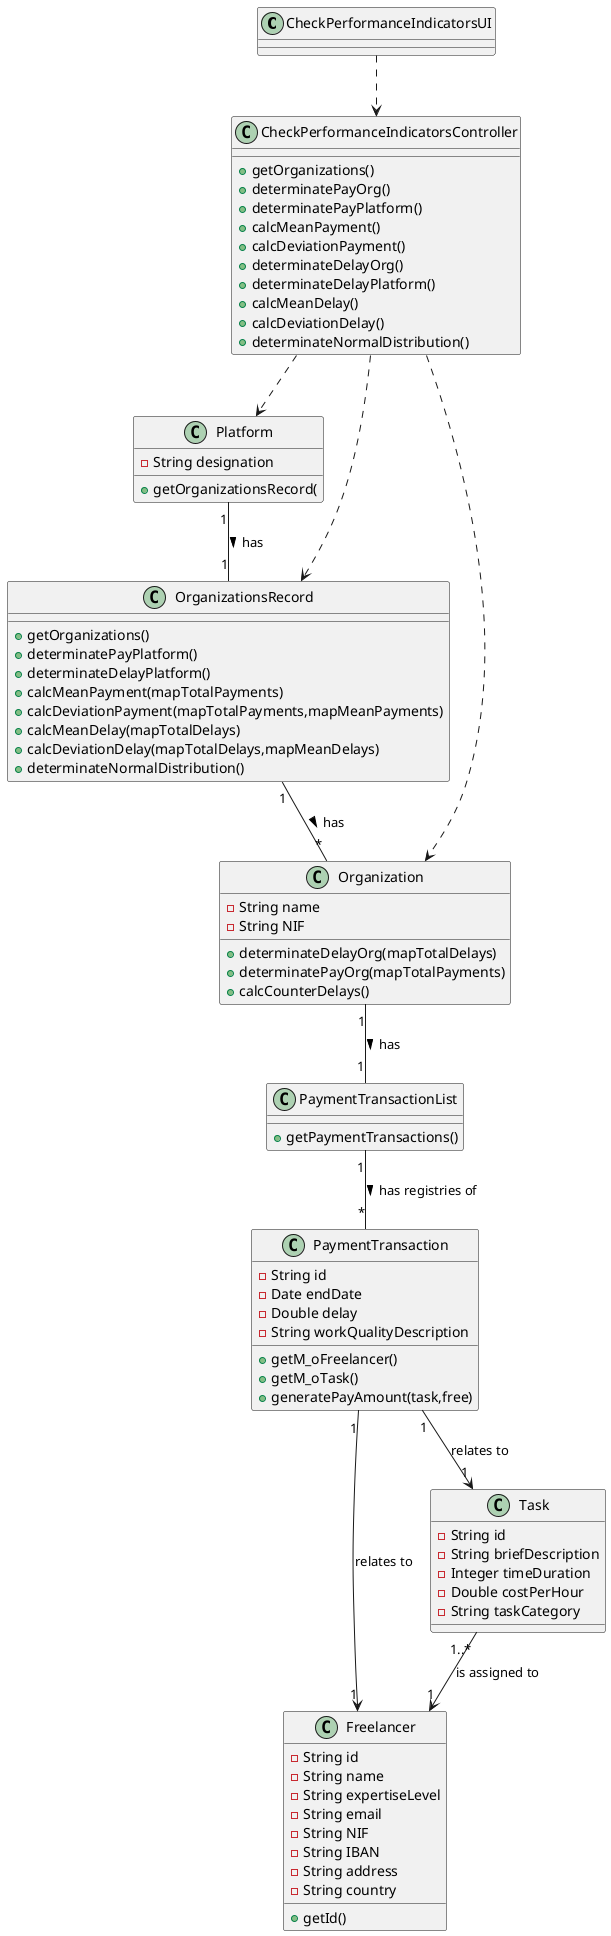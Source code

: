 @startuml

class CheckPerformanceIndicatorsUI {
}

class CheckPerformanceIndicatorsController {
    +getOrganizations()
    +determinatePayOrg()
    +determinatePayPlatform()
    +calcMeanPayment()
    +calcDeviationPayment()
    +determinateDelayOrg()
    +determinateDelayPlatform()
    +calcMeanDelay()
    +calcDeviationDelay()
    +determinateNormalDistribution()
}

class Platform {
    -String designation
    +getOrganizationsRecord(
}


class OrganizationsRecord {
    +getOrganizations()
    +determinatePayPlatform()
    +determinateDelayPlatform()
    +calcMeanPayment(mapTotalPayments)
    +calcDeviationPayment(mapTotalPayments,mapMeanPayments)
    +calcMeanDelay(mapTotalDelays)
    +calcDeviationDelay(mapTotalDelays,mapMeanDelays)
    +determinateNormalDistribution()
}

class Organization {
    -String name
    -String NIF
    +determinateDelayOrg(mapTotalDelays)
    +determinatePayOrg(mapTotalPayments)
    +calcCounterDelays()
}

 
class PaymentTransactionList{
    +getPaymentTransactions()
}

 
class PaymentTransaction {
    -String id
    -Date endDate
    -Double delay
    -String workQualityDescription
    +getM_oFreelancer()
    +getM_oTask()
    +generatePayAmount(task,free)
}

class Freelancer {
    -String id
    -String name
    -String expertiseLevel
    -String email
    -String NIF
    -String IBAN
    -String address
    -String country
    +getId()
}

class Task {
  -String id
  -String briefDescription
  -Integer timeDuration
  -Double costPerHour
  -String taskCategory
}

CheckPerformanceIndicatorsUI ..> CheckPerformanceIndicatorsController
CheckPerformanceIndicatorsController ..> Platform
CheckPerformanceIndicatorsController ..> OrganizationsRecord
CheckPerformanceIndicatorsController ..> Organization


Platform "1" -- "1" OrganizationsRecord : has >
OrganizationsRecord "1" -- "*" Organization : has >
Organization "1" -- "1" PaymentTransactionList : has >
PaymentTransactionList "1" -- "*" PaymentTransaction : has registries of >
PaymentTransaction "1" --> "1" Freelancer : relates to
PaymentTransaction "1" --> "1" Task : relates to
Task "1..*" --> "1" Freelancer : is assigned to

@enduml